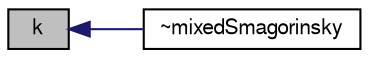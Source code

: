 digraph "k"
{
  bgcolor="transparent";
  edge [fontname="FreeSans",fontsize="10",labelfontname="FreeSans",labelfontsize="10"];
  node [fontname="FreeSans",fontsize="10",shape=record];
  rankdir="LR";
  Node720 [label="k",height=0.2,width=0.4,color="black", fillcolor="grey75", style="filled", fontcolor="black"];
  Node720 -> Node721 [dir="back",color="midnightblue",fontsize="10",style="solid",fontname="FreeSans"];
  Node721 [label="~mixedSmagorinsky",height=0.2,width=0.4,color="black",URL="$a30882.html#aec10021ccd19c51eff6d0e9e42e1bec8",tooltip="Destructor. "];
}
